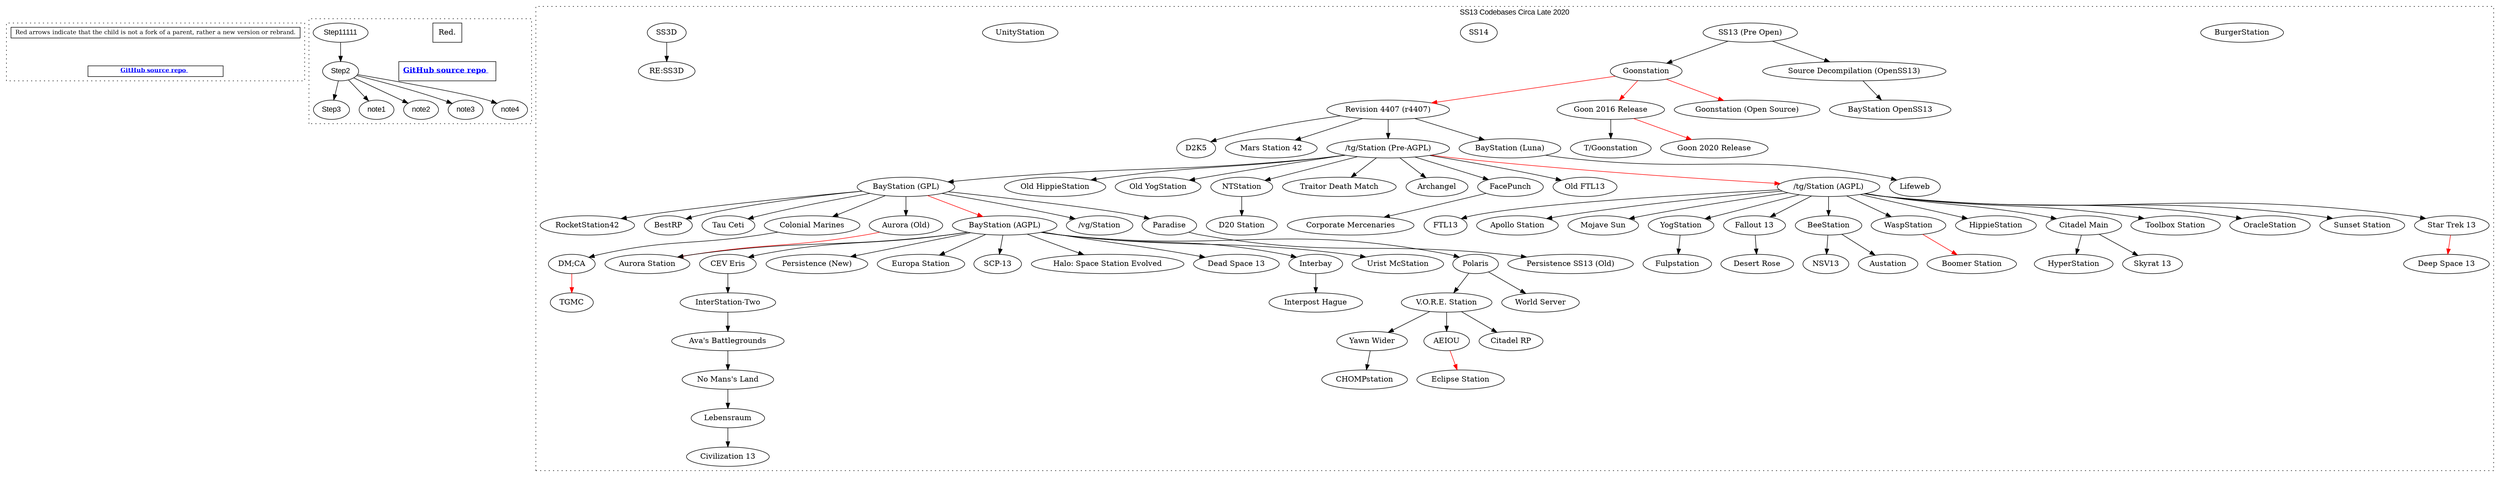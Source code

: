digraph G {
	color="black"
	fontname = "Arial"
	fontsize = 14
	ratio = "auto" //size = "30, 30"
	rankdir = "LB"
	
	graph [compound = true];

	subgraph cluster_0
	{
		label = ""
		style="dotted"
		rankdir = "LB"
		compound = false
		rank = same
		node [shape=record, height=.08, fontsize=11, width=3.5];
		//{rank = same; GitHub_source_repo; B;}

		// info boxes
		info1 [label = "Red arrows indicate that the child is not a fork of a parent, rather a new version or rebrand.", shape=rectangle]
		GitHub_source_repo [label = <<b><u><font color="blue" style="font-weight: bold;">GitHub source repo </font></u></b> >, shape = rectangle, URL = "https://github.com/CthulhuOnIce/SS13-Codebases"]

		info1 -> GitHub_source_repo [style="invis"] //, taillabel = "tail", lhead=cluster_0, constraint=false]
		
	}

	subgraph cluster_1
	{
		label = ""
		style="dotted"

		info2 [label = "Red.", shape=rectangle]
		GitHub_source_repo2 [label = <<b><u><font color="blue" style="font-weight: bold;">GitHub source repo </font></u></b> >, shape = rectangle, URL = "https://github.com/CthulhuOnIce/SS13-Codebases"]
		info2 -> GitHub_source_repo2 [style="invis"] //, taillabel = "tail", lhead=cluster_0, constraint=false]


		node[group=a, fontname="Arial", fontsize=14];
		"Step11111" -> "Step2" -> "Step3";

		node[group=""];
		"Step2" -> "note1";
		"Step2" -> "note2";
		"Step2" -> "note3";
		"Step2" -> "note4";
		
		
	}



	subgraph cluster_map
	{
		label = "SS13 Codebases Circa Late 2020"
		labelloc = "top"
		style = "dotted"
		//rankdir = "TB"
		//edge [constraint = true]

		"BurgerStation"
		"SS13 (Pre Open)" -> "Source Decompilation (OpenSS13)"
		"Source Decompilation (OpenSS13)" -> "BayStation OpenSS13"
		"SS13 (Pre Open)" -> "Goonstation"
		"Goonstation" -> "Revision 4407 (r4407)" [color=red]
		"Goonstation" -> "Goon 2016 Release" [color=red]
		"Goon 2016 Release" -> "T/Goonstation"
		"Goon 2016 Release" -> "Goon 2020 Release" [color=red]
		"Goonstation" -> "Goonstation (Open Source)" [color=red]
		"Revision 4407 (r4407)" -> "/tg/Station (Pre-AGPL)"
		"Revision 4407 (r4407)" -> "BayStation (Luna)"
		"Revision 4407 (r4407)" -> "D2K5"
		"Revision 4407 (r4407)" -> "Mars Station 42"
		"BayStation (Luna)" -> "Lifeweb"
		"/tg/Station (Pre-AGPL)" -> "/tg/Station (AGPL)" [color=red]
		"/tg/Station (Pre-AGPL)" -> "BayStation (GPL)"
		"/tg/Station (Pre-AGPL)" -> "Old HippieStation"
		"/tg/Station (Pre-AGPL)" -> "Old YogStation"
		"/tg/Station (Pre-AGPL)" -> "NTStation"
		"/tg/Station (Pre-AGPL)" -> "Traitor Death Match"
		"/tg/Station (Pre-AGPL)" -> "Archangel"
		"/tg/Station (Pre-AGPL)" -> "FacePunch"
		"/tg/Station (Pre-AGPL)" -> "Old FTL13"
		"NTStation" -> "D20 Station"
		"FacePunch" -> "Corporate Mercenaries"
		"BayStation (GPL)" -> "/vg/Station"
		"BayStation (GPL)" -> "Paradise"
		"Paradise" -> "Persistence SS13 (Old)"
		"BayStation (GPL)" -> "RocketStation42"
		"BayStation (GPL)" -> "BestRP"
		"BayStation (GPL)" -> "Tau Ceti"
		"BayStation (GPL)" -> "Aurora (Old)"
		"Aurora (Old)" -> "Aurora Station" [color=red]
		"BayStation (GPL)" -> "Colonial Marines"
		"Colonial Marines" -> "DM;CA"
		"DM;CA" -> "TGMC" [color=red]
		"BayStation (GPL)" -> "BayStation (AGPL)"  [color=red]
		"/tg/Station (AGPL)" -> "YogStation"
		"YogStation" -> "Fulpstation"
		"/tg/Station (AGPL)" -> "Fallout 13"
		"Fallout 13" -> "Desert Rose"
		"/tg/Station (AGPL)" -> "BeeStation"
		"BeeStation" -> "NSV13"
		"BeeStation" -> "Austation"
		"/tg/Station (AGPL)" -> "WaspStation"
		"WaspStation" -> "Boomer Station" [color=red]
		"/tg/Station (AGPL)" -> "HippieStation"
		"/tg/Station (AGPL)" -> "Citadel Main"
		"Citadel Main" -> "HyperStation"
		"Citadel Main" -> "Skyrat 13"
		"/tg/Station (AGPL)" -> "Toolbox Station"
		"/tg/Station (AGPL)" -> "OracleStation"
		"/tg/Station (AGPL)" -> "Sunset Station"
		"/tg/Station (AGPL)" -> "Star Trek 13"
		"Star Trek 13" -> "Deep Space 13" [color=red]
		"/tg/Station (AGPL)" -> "FTL13"
		"/tg/Station (AGPL)" -> "Apollo Station"
		"BayStation (AGPL)" -> "Urist McStation"
		"BayStation (AGPL)" -> "Polaris"
		"Polaris" -> "World Server"
		"BayStation (AGPL)" -> "CEV Eris"
		"CEV Eris" -> "InterStation-Two"
		"InterStation-Two" -> "Ava's Battlegrounds"
		"Ava's Battlegrounds" -> "No Mans's Land"
		"No Mans's Land" -> "Lebensraum"
		"Lebensraum" -> "Civilization 13"
		"BayStation (AGPL)" -> "Persistence (New)"
		"BayStation (AGPL)" -> "Europa Station"
		"BayStation (AGPL)" -> "SCP-13"
		"BayStation (AGPL)" -> "Halo: Space Station Evolved"
		"BayStation (AGPL)" -> "Dead Space 13"
		"BayStation (AGPL)" -> "Aurora Station"
		"BayStation (AGPL)" -> "Interbay"
		"Interbay" -> "Interpost Hague"
		"Polaris" -> "V.O.R.E. Station"
		"V.O.R.E. Station" -> "Citadel RP"
		"V.O.R.E. Station" -> "Yawn Wider"
		"Yawn Wider" -> "CHOMPstation"
		"V.O.R.E. Station" -> "AEIOU"
		"AEIOU" -> "Eclipse Station" [color=red]
		"SS14"
		"UnityStation"
		"SS3D"
		"SS3D" -> "RE:SS3D"
		"/tg/Station (AGPL)" -> "Mojave Sun"
	}
}
